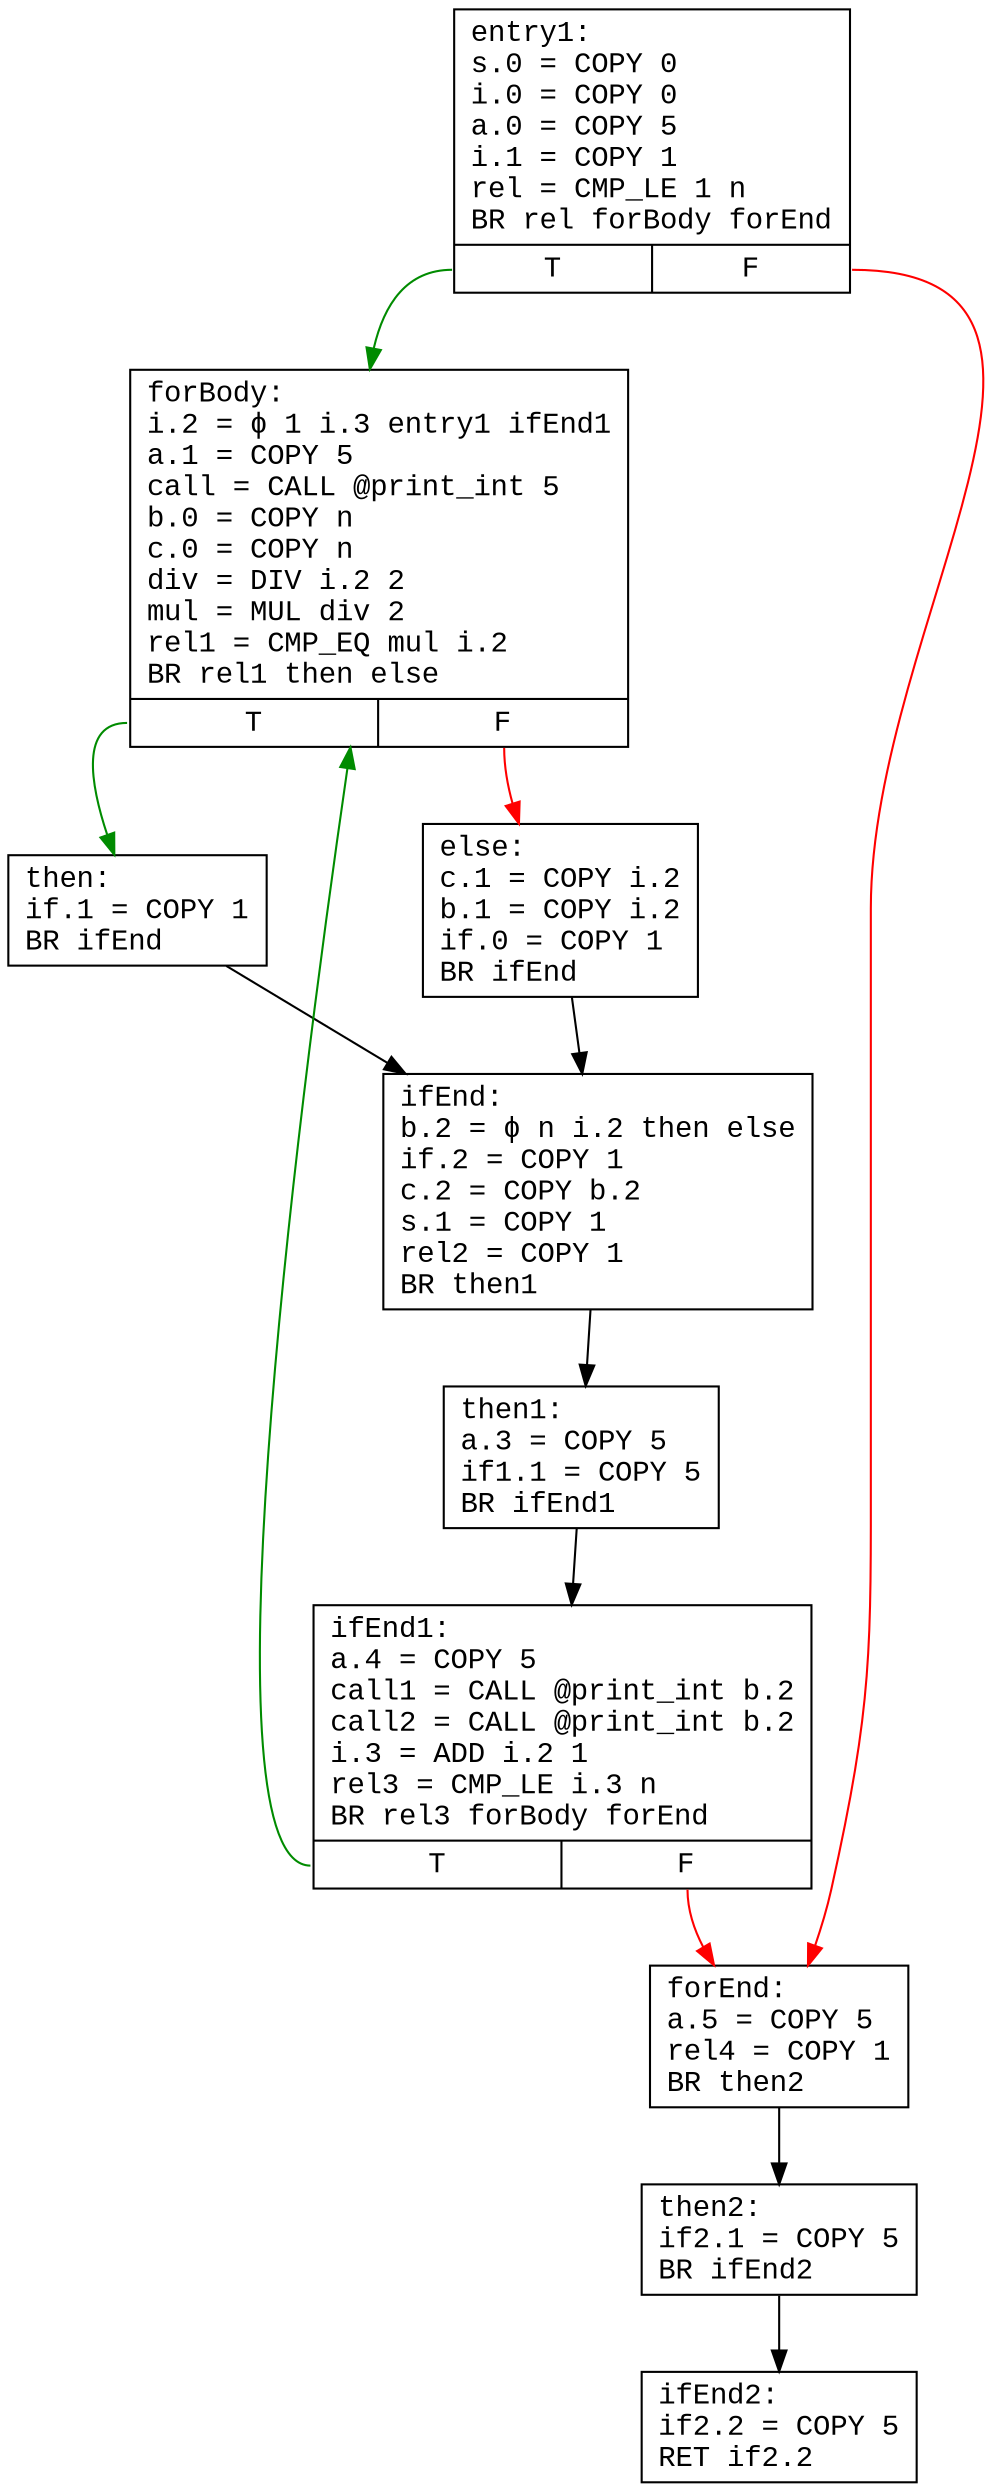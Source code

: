 digraph CFG {
    node [shape=record, fontname="Courier New"]
    entry1 [label="{entry1:\ls.0 = COPY 0\li.0 = COPY 0\la.0 = COPY 5\li.1 = COPY 1\lrel = CMP_LE 1 n\lBR rel forBody forEnd\l|{<t> T|<f> F}}"]
    forBody [label="{forBody:\li.2 = ϕ 1 i.3 entry1 ifEnd1\la.1 = COPY 5\lcall = CALL @print_int 5\lb.0 = COPY n\lc.0 = COPY n\ldiv = DIV i.2 2\lmul = MUL div 2\lrel1 = CMP_EQ mul i.2\lBR rel1 then else\l|{<t> T|<f> F}}"]
    then [label="{then:\lif.1 = COPY 1\lBR ifEnd\l}"]
    else [label="{else:\lc.1 = COPY i.2\lb.1 = COPY i.2\lif.0 = COPY 1\lBR ifEnd\l}"]
    ifEnd [label="{ifEnd:\lb.2 = ϕ n i.2 then else\lif.2 = COPY 1\lc.2 = COPY b.2\ls.1 = COPY 1\lrel2 = COPY 1\lBR then1\l}"]
    then1 [label="{then1:\la.3 = COPY 5\lif1.1 = COPY 5\lBR ifEnd1\l}"]
    ifEnd1 [label="{ifEnd1:\la.4 = COPY 5\lcall1 = CALL @print_int b.2\lcall2 = CALL @print_int b.2\li.3 = ADD i.2 1\lrel3 = CMP_LE i.3 n\lBR rel3 forBody forEnd\l|{<t> T|<f> F}}"]
    forEnd [label="{forEnd:\la.5 = COPY 5\lrel4 = COPY 1\lBR then2\l}"]
    then2 [label="{then2:\lif2.1 = COPY 5\lBR ifEnd2\l}"]
    ifEnd2 [label="{ifEnd2:\lif2.2 = COPY 5\lRET if2.2\l}"]
    entry1:t -> forBody [color=green4]
    entry1:f -> forEnd [color=red]
    forBody:t -> then [color=green4]
    forBody:f -> else [color=red]
    then -> ifEnd 
    else -> ifEnd 
    ifEnd -> then1 
    then1 -> ifEnd1 
    ifEnd1:t -> forBody [color=green4]
    ifEnd1:f -> forEnd [color=red]
    forEnd -> then2 
    then2 -> ifEnd2 
}